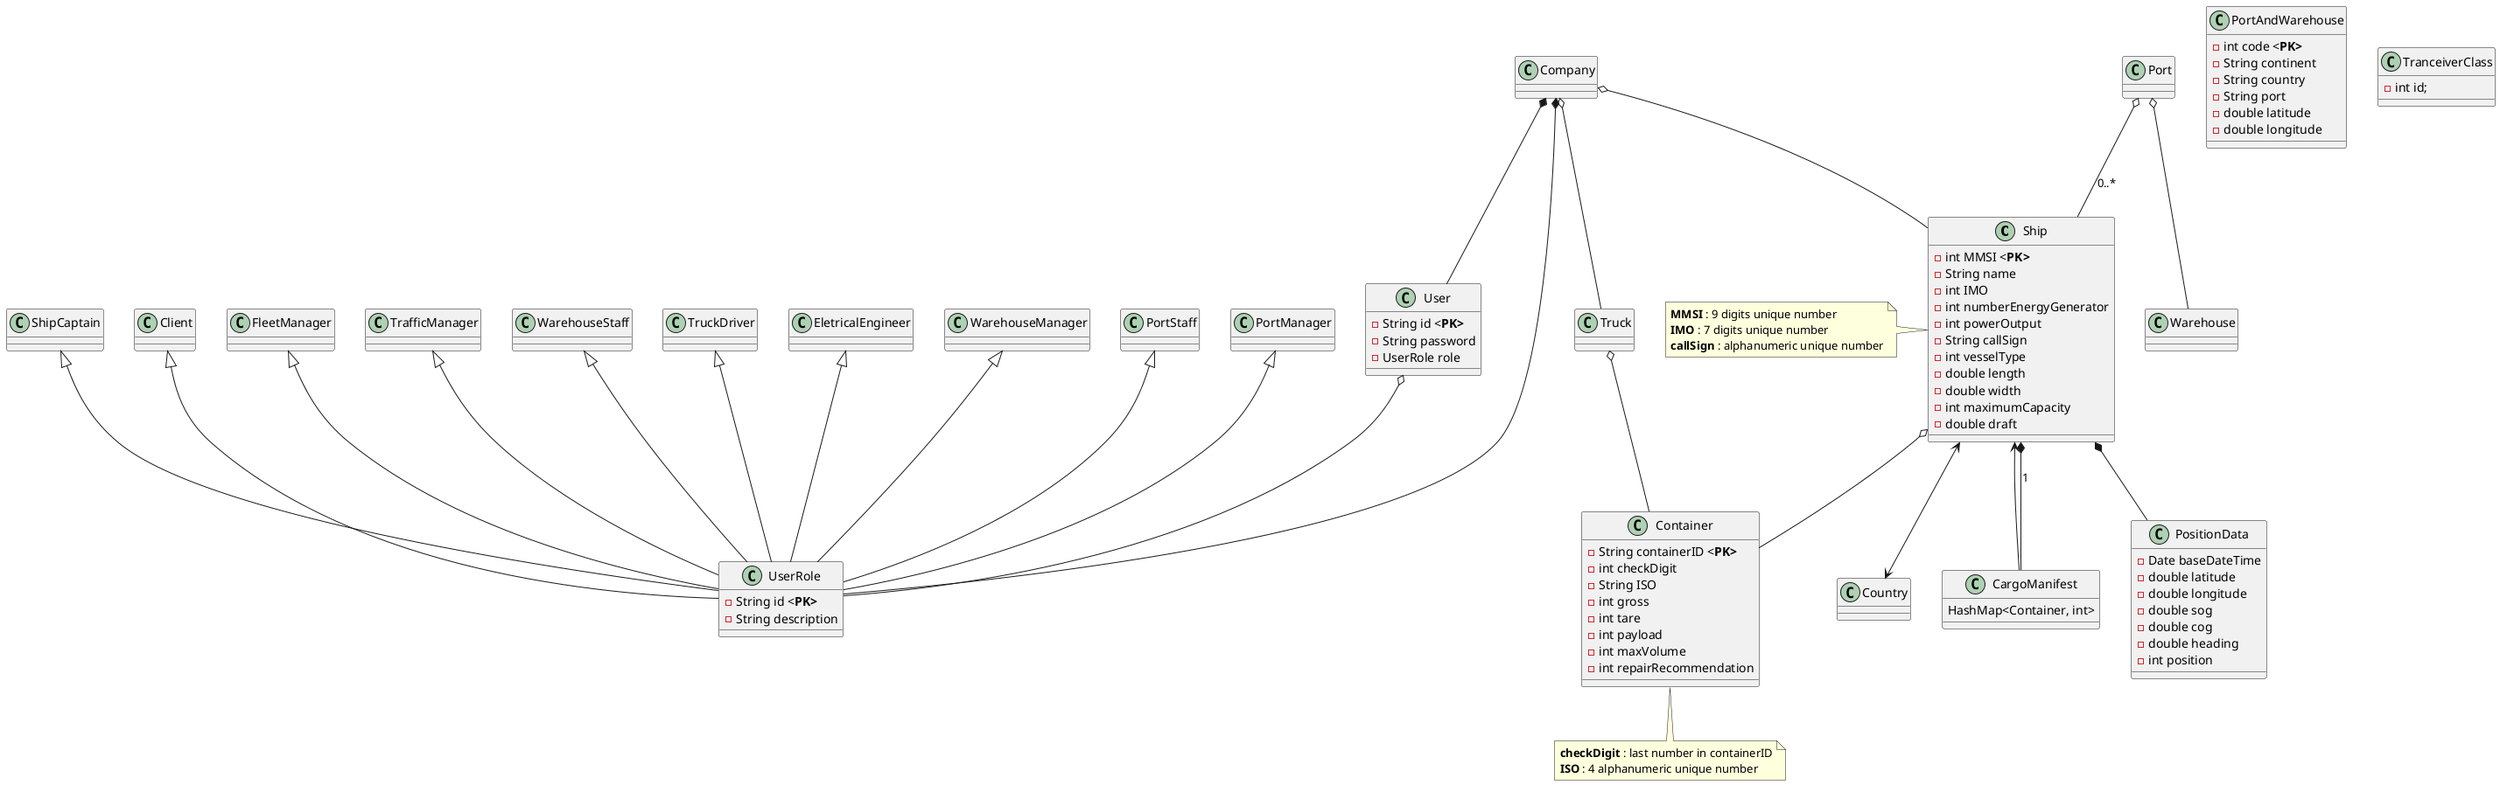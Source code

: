 @startuml

class Ship {

    -int MMSI <<b>PK>
    -String name
    -int IMO
    -int numberEnergyGenerator
    -int powerOutput
    -String callSign
    -int vesselType
    -double length
    -double width
    -int maximumCapacity
    -double draft
}

note left: <b>MMSI</b> : 9 digits unique number\n<b>IMO</b> : 7 digits unique number\n<b>callSign</b> : alphanumeric unique number


class Container {

    -String containerID <<b>PK>
    -int checkDigit
    -String ISO
    -int gross
    -int tare
    -int payload
    -int maxVolume
    -int repairRecommendation

}

note bottom: <b>checkDigit</b> : last number in containerID\n<b>ISO</b> : 4 alphanumeric unique number


class PortAndWarehouse {
    -int code <<b>PK>
    -String continent
    -String country
    -String port
    -double latitude
    -double longitude

}


class Truck{
}

class User{
    -String id <<b>PK>
    -String password
    -UserRole role
}

class UserRole{
    -String id <<b>PK>
    -String description
}

class Client{
}

class FleetManager{
}

class TrafficManager{
}

class WarehouseStaff{
}

class WarehouseManager{
}

class PortStaff{
}

class PortManager{
}

class ShipCaptain{
}

class EletricalEngineer{
}

class TruckDriver{
}

class PositionData{
    -Date baseDateTime
    -double latitude
    -double longitude
    -double sog
    -double cog
    -double heading
    -int position

}

class TranceiverClass{
    -int id;
}
'note bottom: <b> id <b> liga -se ao position data

class CargoManifest{
    HashMap<Container, int>
}

class Country {

}

class Company {

}

'Inheritance connections

Client <|-- UserRole
FleetManager <|-- UserRole
TrafficManager <|-- UserRole
WarehouseStaff <|-- UserRole
WarehouseManager <|-- UserRole
PortStaff <|-- UserRole
PortManager <|-- UserRole
ShipCaptain <|-- UserRole
EletricalEngineer <|-- UserRole
TruckDriver <|-- UserRole


'Aggregation connections

User o-- UserRole
Ship o-- Container
Truck o-- Container
Company o-- Ship
Company o-- Truck
Port o-- Ship : 0..*
Port o-- Warehouse


'Composition connections

Company *-- User
Company *-- UserRole
Ship *-- CargoManifest : 1
Ship *-- PositionData


'Association connections

CargoManifest --> Ship
Ship <--> Country

@enduml